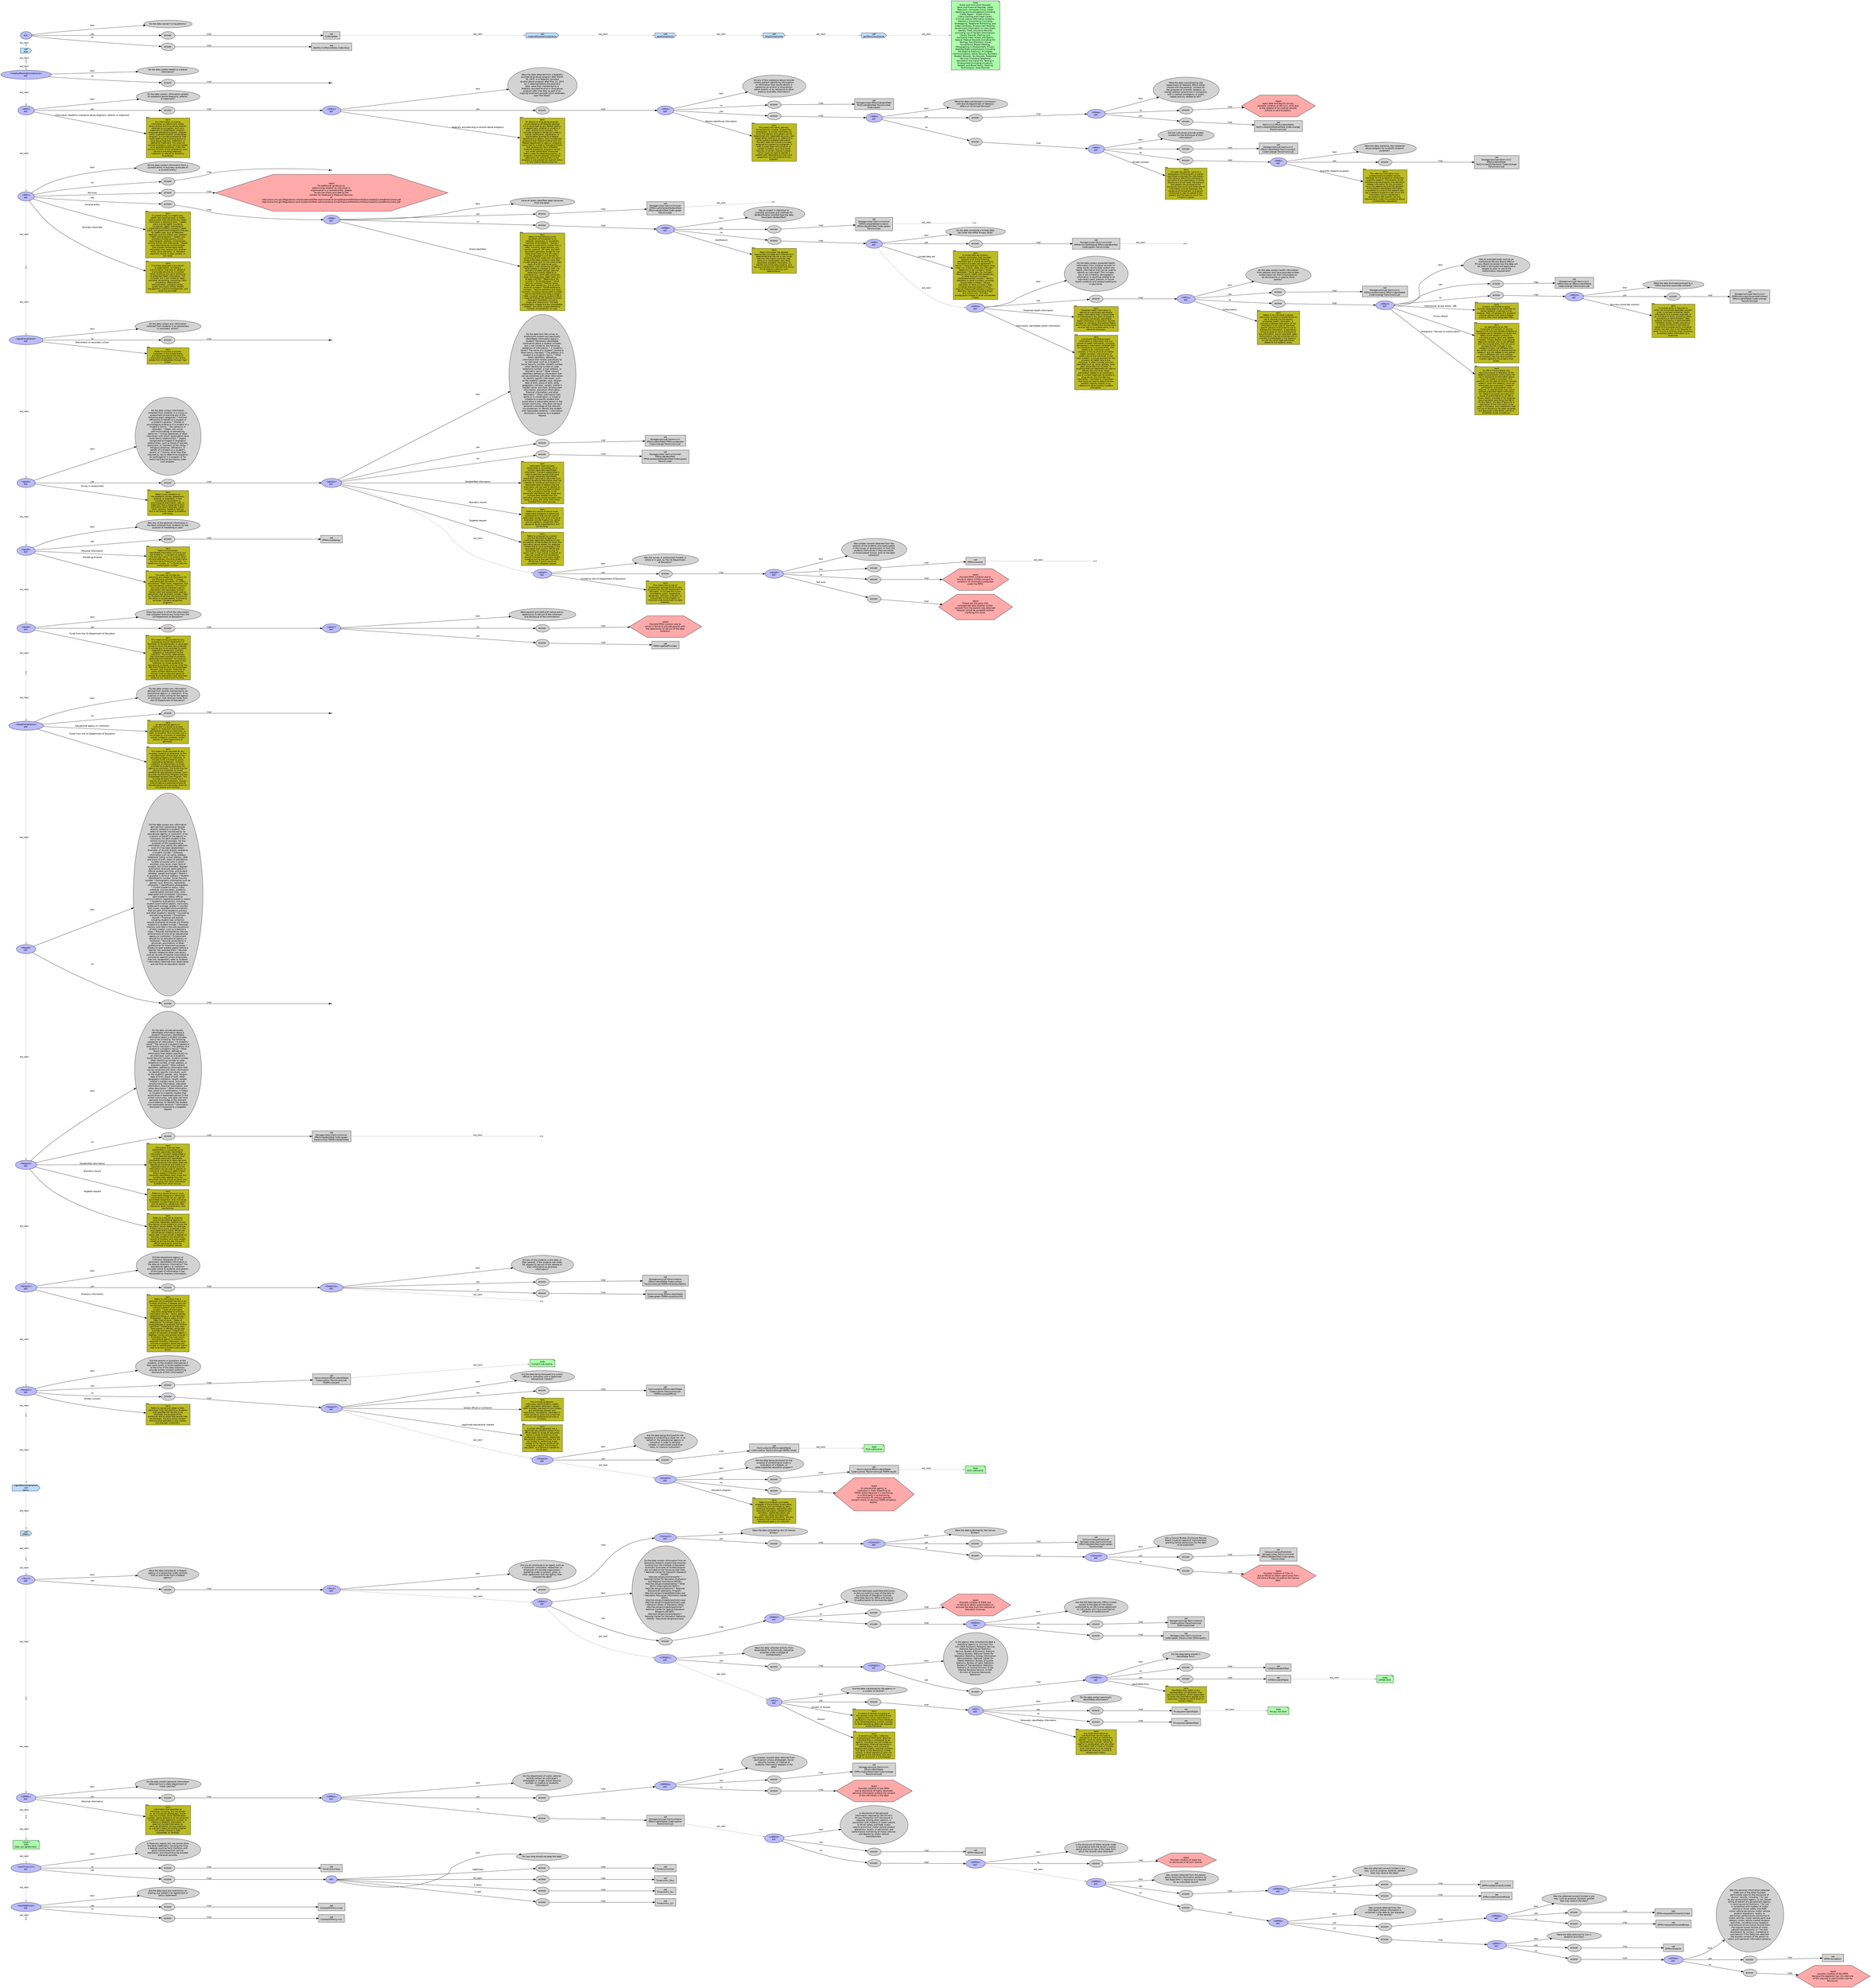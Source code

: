 digraph ParsedChart {
edge [fontname="Helvetica" fontsize="10"]
node [fillcolor="lightgray" style="filled" fontname="Helvetica" fontsize="10"]
rankdir=LR
_DLR_1[ fillcolor="#BBBBFF" label="ask " ]
_DLR_2[ label="Do the data concern living persons? " ]
_DLR_3[ label="answer " ]
_DLR_4[ shape="box" label="set\nCode=green " ]
_DLR_5[ fillcolor="#BBDDFF" shape="cds" label="call\nmedicalRecordsCompliance " ]
_DLR_6[ fillcolor="#BBDDFF" shape="cds" label="call\nppraCompliance " ]
_DLR_7[ fillcolor="#BBDDFF" shape="cds" label="call\nferpaCompliance " ]
_DLR_8[ fillcolor="#BBDDFF" shape="cds" label="call\ngovRecsCompliance " ]
_DLR_9[ fillcolor="#AAFFAA" shape="note" label="todo\nArrest and Conviction Records, \nBank and Financial Records, Cable \nTelevision, Computer Crime, Credit \nreporting and Investigations [including \n'Credit Repair', 'Credit Clinics', \nCheck-Cashing and Credit Cards], \nCriminal Justice Information Systems, \nElectronic Surveillance [including \nWiretapping, Telephone Monitoring, and \nVideo Cameras], Employment Records, \nGovernment Information on Individuals, \nIdentity Theft, Insurance Records \n[including use of Genetic Information], \nLibrary Records, Mailing Lists \n[including Video rentals and Spam], \nSpecial Medical Records [including HIV \nTesting], Non-Electronic Visual \nSurveillance. Breast-Feeding, \nPolygraphing in Employment, Privacy \nStatutes/State Constitutions [including \nthe Right to Publicity], Privileged \nCommunications, Social Security Numbers, \nStudent Records, Tax Records, Telephone \nServices [including Telephone \nSolicitation and Caller ID], Testing in \nEmployment [including Urinalysis, \nGenetic and Blood Tests], Tracking \nTechnologies, Voter Records " ]
_DLR_10[ label="answer " ]
_DLR_11[ shape="box" label="set\nIdentity=noPersonData Code=blue " ]
_DLR_12[ fillcolor="#BBDDFF" shape="cds" label="call\ndua " ]
_DLR_13[ shape="point" label="end " ]
medicalRecordsCompliance[ fillcolor="#BBBBFF" label=">medicalRecordsCompliance<\nask " ]
_DLR_14[ label="Do the data contain health or medical \ninformation? " ]
_DLR_15[ label="answer " ]
_DLR_16[ shape="point" label="end " ]
MR2[ fillcolor="#BBBBFF" label=">MR2<\nask " ]
_DLR_17[ label="Do the data contain information related \nto substance abuse diagnosis, referral, \nor treatment? " ]
_DLR_18[ label="answer " ]
MR2a[ fillcolor="#BBBBFF" label=">MR2a<\nask " ]
_DLR_19[ label="Were the data obtained from a federally \nassisted drug abuse program after March \n20, 1972, or a federally assisted \nalcohol abuse program after May 13, 1974 \n[or if obtained before the pertinent \ndate, were they maintained by a \nfederally assisted alcohol or drug abuse \nprogram after that date as part of an \nongoing treatment episode which extended \npast that date]? " ]
_DLR_20[ label="answer " ]
MR3[ fillcolor="#BBBBFF" label=">MR3<\nask " ]
_DLR_21[ label="Do any of the substance abuse records \ncontain patient identifying information, \nor information that would identify a \npatient as an alcohol or drug abuser \neither directly or by reference to other \npublicly available information? " ]
_DLR_22[ label="answer " ]
_DLR_23[ shape="box" label="set\nStorage=clear Effort=deidentified \nPart2=deidentified Transit=clear \nCode=green " ]
_DLR_24[ label="answer " ]
MR4[ fillcolor="#BBBBFF" label=">MR4<\nask " ]
_DLR_25[ label="Were the data maintained in connection \nwith the US Department of Veterans \nAffairs or US Armed Services? " ]
_DLR_26[ label="answer " ]
MR4a[ fillcolor="#BBBBFF" label=">MR4a<\nask " ]
_DLR_27[ label="Were the data maintained by the \nDepartment of Veterans Affairs either \nshared with the patients’ consent for \nthe purposes of scientific research, or \nshared without consent but in connection \nwith a medical emergency or public \nhealth activity related to HIV? " ]
_DLR_28[ label="answer " ]
_DLR_29[ fillcolor="#FFAAAA" shape="hexagon" label="reject\nreject data and flag for review; \npossible violation of 38 U.S.C. 4132 due \nto the release of VA medical records \nwithout a valid exception. " ]
_DLR_30[ label="answer " ]
_DLR_31[ shape="box" label="set\nHarm=civil Effort=identifiable \nPart2=veteransMedicalData Code=orange \nTransit=encrypt " ]
_DLR_32[ label="answer " ]
MR5[ fillcolor="#BBBBFF" label=">MR5<\nask " ]
_DLR_33[ label="Did the individuals provide written \nconsent for the disclosure of their \ninformation? " ]
_DLR_34[ label="answer " ]
_DLR_35[ shape="box" label="set\nStorage=encrypt Harm=civil \nEffort=identifiable Part2=consent \nCode=orange Transit=encrypt " ]
_DLR_36[ label="answer " ]
MR6[ fillcolor="#BBBBFF" label=">MR6<\nask " ]
_DLR_37[ label="Were the data shared by the substance \nabuse program for scientific research \npurposes? " ]
_DLR_38[ label="answer " ]
_DLR_39[ shape="box" label="set\nStorage=encrypt Harm=civil \nEffort=identifiable \nPart2=scientificResearch Code=orange \nTransit=encrypt " ]
_DLR_40[ fillcolor="#BBBB22" shape="tab" fontsize="9" label="term\nThis refers to information from \nsubstance abuse patient records \ndisclosed for the purpose of conducting \nscientific research. The director of the \nsubstance abuse program may decide to \nrelease information for this purpose if \nhe or she determines that the recipient \nof the patient identifiable information \nis qualified to conduct the research and \nhas a research protocol under which the \ninformation will be maintained in \naccordance with specific security \nrequirements under the substance abuse \nconfidentiality regulations " ]
_DLR_41[ fillcolor="#BBBB22" shape="tab" fontsize="9" label="term\nIncludes the specific name or a \ndesignation of the program or person \npermitted to disclose the information; \nthe name or title of the individual or \nthe name of the organization to which \ndisclosure is to be made; the name of \nthe patient; the purpose of the \ndisclosure; how much and what kind of \ninformation is to be disclosed; the \nsignature of the patient, or a person \nauthorized to sign on behalf of the \npatient; and the date on which the \nconsent is signed. " ]
_DLR_42[ fillcolor="#BBBB22" shape="tab" fontsize="9" label="term\nThis means the name, address, \nSocial Security number, fingerprints, \nphotograph, or similar information by \nwhich the identity of a patient can be \ndetermined with reasonable accuracy and \nspeed either directly or by reference to \nother publicly available information. \nThe term does not include a number \nassigned to a patient by a program, if \nthat number does not consist of, or \ncontain numbers, such as a Social \nSecurity, or driver’s license number, \nwhich could be used to identify a \npatient with reasonable accuracy and \nspeed from sources external to the \nprogram. " ]
_DLR_43[ fillcolor="#BBBB22" shape="tab" fontsize="9" label="term\nAn alcohol or drug abuse program \nis considered to be federally assisted \nif it is conducted by any federal agency \nor department, whether in whole or in \npart, directly or by contract. This \nincludes programs carried out under a \nlicense, certification, registration, or \nauthorization granted by a federal \ndepartment or agency. Also included are \nprograms that receive funding from any \nfederal department or agency, programs \nconducted by a state or local government \nthat receives any form of federal \nfinancial assistance, programs carried \nout under certification of provider \nstatus under the Medicare program, or \nprograms that are allowed income tax \ndeductions for contributions to the \nprogram or are granted tax exempt status \nby the Internal Revenue Service. " ]
_DLR_44[ fillcolor="#BBBB22" shape="tab" fontsize="9" label="term\nAny information, including \ninformation on referral and intake, \nabout alcohol and drug abuse patients \nobtained by a program, such as a \ntreatment or rehabilitation program, \nemployee assistance program, program \nwithin a general hospital, school-based \nprogram, or a private practitioner that \nholds itself out as providing alcohol or \ndrug abuse diagnosis, treatment, or \nreferral for treatment. This does not \ninclude emergency room services related \nto an apparent overdose, unless the \nprimary function of this emergency room \nservice is providing diagnosis, \ntreatment or referral for alcohol or \ndrug abuse. " ]
MR7[ fillcolor="#BBBBFF" label=">MR7<\nask " ]
_DLR_45[ label="Do the data contain information from a \ncovered entity or business associate of \na covered entity? " ]
_DLR_46[ label="answer " ]
_DLR_47[ shape="point" label="end " ]
_DLR_48[ label="answer " ]
_DLR_49[ fillcolor="#FFAAAA" shape="hexagon" label="reject\nFor additional guidance on \ndetermining whether an individual or \norganization is a covered entity, please \nreview the charts provided by the \nCenters for Medicare & Medicaid Services \nat \nhttp://www.cms.gov/Regulations-and-Guidance/HIPAA-Administrative-Simplification/HIPAAGenInfo/Downloads/CoveredEntitycharts.pdf\nhttp://www.cms.gov/Regulations-and-Guidance/HIPAA-Administrative-Simplification/HIPAAGenInfo/Downloads/CoveredEntitycharts.pdf " ]
_DLR_50[ label="answer " ]
MR8[ fillcolor="#BBBBFF" label=">MR8<\nask " ]
_DLR_51[ label="Have all direct identifiers been removed \nfrom the data? " ]
_DLR_52[ label="answer " ]
_DLR_53[ shape="box" label="set\nStorage=clear Harm=minimal \nHIPAA=safeHarborDeidentified \nEffort=deidentified Code=green \nTransit=clear " ]
_DLR_54[ shape="point" label="end " ]
_DLR_55[ label="answer " ]
MR8a[ fillcolor="#BBBBFF" label=">MR8a<\nask " ]
_DLR_56[ label="Has an expert in statistical or \nscientific principles and methods for \ndeidentification certified that the data \nhave been deidentified? " ]
_DLR_57[ label="answer " ]
_DLR_58[ shape="box" label="set\nStorage=clear Harm=minimal \nHIPAA=expertDetermination \nEffort=deidentified Code=green \nTransit=clear " ]
_DLR_59[ shape="point" label="end " ]
_DLR_60[ label="answer " ]
MR9[ fillcolor="#BBBBFF" label=">MR9<\nask " ]
_DLR_61[ label="Do the data constitute a limited data \nset under the HIPAA Privacy Rule? " ]
_DLR_62[ label="answer " ]
_DLR_63[ shape="box" label="set\nStorage=clear Harm=minimal \nHIPAA=limitedDataset Effort=deidentified \nCode=green Transit=clear " ]
_DLR_64[ shape="point" label="end " ]
_DLR_65[ fillcolor="#BBBB22" shape="tab" fontsize="9" label="term\nA limited data set contains \npatient information that has been \nstripped of all of the following \nidentifiers and is shared according to \nthe terms of a data use agreement. * \nNames * Postal address information other \nthan city or town, state, and ZIP code * \nTelephone or fax numbers * Email \naddresses * Social security numbers * \nMedical record, health plan beneficiary, \nor other account numbers * \nCertificate/license numbers * Vehicle \nidentifiers or serial numbers, including \nlicense plate numbers * Device \nidentifiers or serial numbers * Web \nuniversal resource locators [URLs] * \nInternet Protocol [IP] address numbers * \nBiometric identifiers including finger \nand voice prints * Full face \nphotographic images or other comparable \nimages " ]
MR10[ fillcolor="#BBBBFF" label=">MR10<\nask " ]
_DLR_66[ label="Do the data contain protected health \ninformation from medical records? In \nother words, do the data contain any \nhealth information that can be used to \nidentify an individual? This includes, \nbut is not limited to, demographic \ninformation or anything related to an \nindividual’s past, present, or future \nhealth condition and related treatments \nor payments. " ]
_DLR_67[ label="answer " ]
MR11[ fillcolor="#BBBBFF" label=">MR11<\nask " ]
_DLR_68[ label="Do the data contain health information \nfrom patients who have provided written \nauthorization for their information to \nbe disclosed to or used by third \nparties? " ]
_DLR_69[ label="answer " ]
_DLR_70[ shape="box" label="set\nStorage=encrypt Harm=civil \nHIPAA=authorization Effort=identifiable \nCode=orange Transit=encrypt " ]
_DLR_71[ label="answer " ]
MR12[ fillcolor="#BBBBFF" label=">MR12<\nask " ]
_DLR_72[ label="Has an oversight body such as an \nInstitutional Review Board [IRB] or \nPrivacy Board reviewed how the data will \nbe used or disclosed and approved a \nrequest to alter or waive the \nAuthorization requirement? " ]
_DLR_73[ label="answer " ]
_DLR_74[ shape="box" label="set\nStorage=encrypt Harm=civil \nHIPAA=waiver Effort=identifiable \nCode=orange Transit=encrypt " ]
_DLR_75[ label="answer " ]
MR13[ fillcolor="#BBBBFF" label=">MR13<\nask " ]
_DLR_76[ label="Were the data disclosed pursuant to a \nHIPAA business associate contract? " ]
_DLR_77[ label="answer " ]
_DLR_78[ shape="box" label="set\nStorage=encrypt Harm=civil \nHIPAA=businessAssociateContract \nEffort=identifiable Code=orange \nTransit=encrypt " ]
_DLR_79[ fillcolor="#BBBB22" shape="tab" fontsize="9" label="term\nA covered entity is required to \nenter into a business associate contract \nwhen it discloses protected health \ninformation to a business associate, or \nan individual or entity providing claims \nprocessing or administration, data \nanalysis, processing or administration, \nutilization review, quality assurance, \nor similar functions or activities on \nbehalf of the covered entity. A covered \nentity may also, but is not required to, \nenter in such a contract when disclosing \nprotected health information to a \nresearcher. " ]
_DLR_80[ fillcolor="#BBBB22" shape="tab" fontsize="9" label="term\nA board, committee or group \nformally designated by an institution to \nreview research involving human \nsubjects. Most universities and academic \nmedical centers that receive federal \nfunding often have designated IRBs. " ]
_DLR_81[ fillcolor="#BBBB22" shape="tab" fontsize="9" label="term\nAn alternative to an IRB, \ncomprised of members of varying \nbackgrounds and appropriate professional \ncompetencies as necessary to review the \neffect of the research protocol on \nindividual privacy rights and related \ninterests. Privacy Boards must have at \nleast one member who is not affiliated \nwith the covered entity that will use or \ndisclose the PHI involved in the \nresearch project, not affiliated with \nany entity conducting or sponsoring the \nresearch, and not related to any person \nwho is affiliated with such entities, \nand members may not have conflicts of \ninterest regarding the projects they \nreview. " ]
_DLR_82[ fillcolor="#BBBB22" shape="tab" fontsize="9" label="term\nAn IRB or Privacy Board may \napprove a waiver or alteration of the \nresearch participants’ authorization for \nuse or disclosure of information about \nthem for research purposes. This \nprovision can be used to conduct records \nresearch when the research could not \npracticably be conducted if research \nparticipants’ authorization were \nrequired. A covered entity may use or \ndisclose protected health information \nfor research purposes pursuant to a \nwaiver of authorization by an IRB or \nPrivacy Board, provided it has obtained \ndocumentation describing the IRB or \nPrivacy Board, the date of approval, a \ndescription of the information to be \nused or disclosed, and a statement that \nthe use or disclosure has been reviewed \nand approved under either normal or \nexpedited review procedures. " ]
_DLR_83[ fillcolor="#BBBB22" shape="tab" fontsize="9" label="term\nRefers to an individual’s signed \npermission to allow a covered entity to \nuse or disclose the individual's \nprotected health information. It \nincludes a detailed description of the \ninformation to be used or disclosed, \nspecific persons authorized to use or \ndisclose the information, a description \nof the purpose of use or disclosure of \nthe information, and an expiration date. \nAuthorization may be combined with a \nconsent to participate in the research, \nor with any other legal permission \nrelated to the research study. " ]
_DLR_84[ fillcolor="#BBBB22" shape="tab" fontsize="9" label="term\nProtected health information is \ndefined as individually identifiable \nhealth information that is transmitted \nor maintained in any form of media. It \nexcludes individually identifiable \nhealth information in education records \ncovered by the Family Educational Rights \nand Privacy Act [FERPA] and employment \nrecords held by a covered entity in its \nrole as an employer. " ]
_DLR_85[ fillcolor="#BBBB22" shape="tab" fontsize="9" label="term\nIndividually identifiable health \ninformation is information that is a \nsubset of health information, including \ndemographic information collected from \nan individual by a covered entity, that \nrelates to an individual’s past, \npresent, or future physical or mental \nhealth condition, the provision of \nhealth care to the individual, or the \npast, present, or future payment for the \nprovision of health care to the \nindividual. It often includes common \nidentifiers such as name, address, birth \ndate, Social Security number, or \nanything that can reasonably be used to \nidentify the individual. When \ninformation relates to an individual’s \npast or current treatment for alcohol or \ndrug abuse, this includes any \ninformation – recorded or unrecorded – \nthat could be used to determine the \npatient’s identity directly or by \nreference to other publicly available \ninformation. " ]
_DLR_86[ fillcolor="#BBBB22" shape="tab" fontsize="9" label="term\nMeans the expert has applied \nappropriate principles and methods and \ndetermined that the risk is very small \nthat the information could be used, \nalone or in combination with other \nreasonably available information, to \nidentify one of the data subjects, and \nhas documented the methods and results \nof the analysis justifying such \ndetermination. " ]
_DLR_87[ fillcolor="#BBBB22" shape="tab" fontsize="9" label="term\nRefers to the following list of \nidentifiers of the patient or of \nrelatives, employers, or household \nmembers of the patient: * Names * \nGeographic subdivisions smaller than a \nstate, including street address, city, \ncounty, precinct, ZIP code, and their \nequivalent geocodes, except for the \ninitial three digits of the ZIP code if, \n[1] the geographic unit formed by \ncombining all ZIP codes with the same \nthree initial digits contains more than \n20,000 people; and [2] the initial three \ndigits of a ZIP code for all such \ngeographic units containing 20,000 or \nfewer people is changed to 000 * All \nelements of dates [except year] for \ndates that directly relate to an \nindividual [e.g., birth date, admission \ndate, discharge date, death date, and \nall ages over 89] * Telephone or fax \nnumbers * Email addresses * Social \nsecurity numbers * Medical record, \nhealth plan beneficiary, and all other \naccount numbers * Certificate/license \nnumbers * Vehicle identifiers and serial \nnumbers, including license plate numbers \n* Device identifiers and serial numbers \n* Web universal resource locators [URLs] \n* Internet Protocol [IP] address numbers \n* Biometric identifiers, including \nfinger and voice prints * Full face \nphotographic images and any comparable \nimages * Any other unique identifying \nnumber, characteristic, or code " ]
_DLR_88[ fillcolor="#BBBB22" shape="tab" fontsize="9" label="term\nA covered entity is a health plan, \nhealth care clearinghouse, or health \ncare provider that transmits any health \ninformation in electronic form. * Health \nplans include health insurance \ncompanies, health maintenance \norganizations [HMOs], company health \nplans, and government programs that pay \nfor health care, such as Medicare, \nMedicaid, and the military and veterans \nhealth care programs. * Health care \nproviders include doctors, clinics, \npsychologists, dentists, chiropractors, \nnursing homes, and pharmacies. * Health \ncare clearinghouses include entities \nthat process nonstandard health \ninformation they receive from another \nentity into a standard, i.e. standard \nelectronic format or data content, or \nvice versa. " ]
_DLR_89[ fillcolor="#BBBB22" shape="tab" fontsize="9" label="term\nA business associate is any person \nor organization, including a \nsubcontractor, that acts on behalf of, \nor provides services to, a covered \nentity involving the use or disclosure \nof protected health information. This \nincludes, but is not limited to, legal, \nactuarial, accounting, consulting, claim \nprocessing, data analysis, \nadministration, utilization review, \nquality assurance, billing, benefit \nmanagement, practice management, and \nre-pricing activities. " ]
_DLR_90[ shape="point" label="end " ]
ppraCompliance[ fillcolor="#BBBBFF" label=">ppraCompliance<\nask " ]
_DLR_91[ label="Do the data contain any information \ncollected from students in an elementary \nor secondary school? " ]
_DLR_92[ label="answer " ]
_DLR_93[ shape="point" label="end " ]
_DLR_94[ fillcolor="#BBBB22" shape="tab" fontsize="9" label="term\nRefers to a public or private \ninstitution in the United States \nproviding educational services or \ninstruction to students in any of the \ngrades from kindergarten through high \nschool. " ]
ppra2[ fillcolor="#BBBBFF" label=">ppra2<\nask " ]
_DLR_95[ label="Do the data contain information \ncollected from students in a survey or \nassessment concerning any of the \nfollowing eight categories? * Political \naffiliations or beliefs of a student or \na student’s parents; * Mental or \npsychological problems of a student or a \nstudent’s family; * Sex behavior or \nattitudes; * Illegal, anti-social, \nself-incriminating, or demeaning \nbehavior; * Critical appraisals of other \nindividuals with whom respondents have \nclose family relationships; * Legally \nrecognized privileged or analogous \nrelationships, such as those of lawyers, \nphysicians, or members of the clergy; * \nReligious practices, affiliations, or \nbeliefs of a student or a student’s \nparent; or * Income, other than that \nrequired by law to determine eligibility \nfor participation in a program or for \nreceiving financial assistance under \nsuch program. " ]
_DLR_96[ label="answer " ]
ppra2a[ fillcolor="#BBBBFF" label=">ppra2a<\nask " ]
_DLR_97[ label="Do the data from the survey or \nassessment contain any personally \nidentifiable information about a \nstudent? Personally identifiable \ninformation about a student includes, \nbut is not limited to, the following \ncategories of information: * A student’s \nname * The name of a student’s parent or \nother family members * The address of a \nstudent or a student’s family * Other \ndirect identifiers, defined as \ninformation that relates specifically to \nan individual, such as a student’s \nSocial Security number, student number, \nother identifying number or code, \ntelephone number, e-mail address, or \nbiometric record * Other indirect \nidentifiers defined as information that \ncan be combined with other information \nto identify specific individuals, such \nas the student’s gender, race, religion, \ndate of birth, place of birth, other \ngeographic indicator, weight, mother’s \nmaiden name, activities, employment \ninformation, education information, \nfinancial information, and other \ndescriptors * Other information that, \nalone or in combination, is linked or \nlinkable to a specific student that \nwould allow a reasonable person in the \nschool community, who does not have \npersonal knowledge of the relevant \ncircumstances, to identify the student \nwith reasonable certainty * Information \ndisclosed in response to a targeted \nrequest " ]
_DLR_98[ label="answer " ]
_DLR_99[ shape="box" label="set\nStorage=encrypt Harm=civil \nEffort=identifiable PPRA=protected \nCode=orange Transit=encrypt " ]
_DLR_100[ label="answer " ]
_DLR_101[ shape="box" label="set\nStorage=clear Harm=minimal \nEffort=deidentified \nPPRA=protectedDeidentified Code=green \nTransit=clear " ]
_DLR_102[ fillcolor="#BBBB22" shape="tab" fontsize="9" label="term\nInformation that has been \ndeidentified is considered not to \ncontain personally identifiable \ninformation. The term deidentified is \nused to describe records that have \nenough personally identifiable \ninformation removed or obscured such \nthat the remaining information does not \nidentify an individual and there is no \nreasonable basis to believe that the \ninformation can be used to identify an \nindividual. In making a determination \nthat a student’s identity is not \npersonally identifiable, both single and \nmultiple data releases from the \neducation records should be taken into \naccount along with other information \navailable from other sources. " ]
_DLR_103[ fillcolor="#BBBB22" shape="tab" fontsize="9" label="term\nRefers to a record of one or more \nmeasurable biological or behavioral \ncharacteristics that can be used for \nautomated recognition of an individual. \nExamples include fingerprints; retina \nand iris patterns; voiceprints; DNA \nsequence; facial characteristics; and \nhandwriting. " ]
_DLR_104[ fillcolor="#BBBB22" shape="tab" fontsize="9" label="term\nRefers to a request by a person \nwho the educational agency or \ninstitution reasonably believes knows \nthe identity of the student to whom the \neducation record relates. For example, \nif there was a rumor published in the \nlocal paper that a public official was \ndisciplined for cheating during his \nsenior year in high school, a request to \nthe high school for the disciplinary \nrecords of students who were caught \ncheating during the year the public \nofficial was a senior would be \nconsidered a targeted request. " ]
ppra3[ fillcolor="#BBBBFF" label=">ppra3<\nask " ]
_DLR_105[ label="Was the survey or assessment funded, in \nwhole or in part, by the US Department \nof Education? " ]
_DLR_106[ label="answer " ]
ppra4[ fillcolor="#BBBBFF" label=">ppra4<\nask " ]
_DLR_107[ label="Was written consent obtained from the \nparents of the students who participated \nin the survey or assessment, or from the \nstudents themselves if they are adults \nor emancipated minors, prior to the data \ncollection? " ]
_DLR_108[ label="answer " ]
_DLR_109[ shape="box" label="set\nPPRA=consent " ]
_DLR_110[ shape="point" label="end " ]
_DLR_111[ label="answer " ]
_DLR_112[ fillcolor="#FFAAAA" shape="hexagon" label="reject\nPossible PPRA violation due to \nfailure to obtain written consent for \ncollection of information protected \nunder the PPRA " ]
_DLR_113[ label="answer " ]
_DLR_114[ fillcolor="#FFAAAA" shape="hexagon" label="reject\nPlease ask the party that \ncollected the data whether written \nconsent from the parents was obtained. \nDataset cannot be accepted without \nclarifying this issue. " ]
_DLR_115[ fillcolor="#BBBB22" shape="tab" fontsize="9" label="term\nThis means the survey or \nassessment received funds for any \npurpose from the US Department of \nEducation. It includes any funds \nprovided by grant, cooperative \nagreement, contract, subgrant, or \nsubcontract to the program or \ninstitution that conducted the data \ncollection. " ]
_DLR_116[ fillcolor="#BBBB22" shape="tab" fontsize="9" label="term\nRefers to any academic or \nnon-academic survey, assessment, \nanalysis, or evaluation. It also \nincludes any psychiatric or \npsychological examination, test, or \ntreatment that is designed to elicit \ninformation about attitudes, habits, \ntraits, opinions, beliefs or feelings \nand is not directly related to academic \ninstruction. " ]
ppra5[ fillcolor="#BBBBFF" label=">ppra5<\nask " ]
_DLR_117[ label="Was any of the personal information in \nthe data collected from students for the \npurpose of marketing or sale? " ]
_DLR_118[ label="answer " ]
_DLR_119[ shape="box" label="set\nPPRA=marketing " ]
_DLR_120[ fillcolor="#BBBB22" shape="tab" fontsize="9" label="term\nRefers to individually \nidentifiable information including, but \nnot limited to: * a student or parent’s \nfirst and last name, * a home or other \nphysical address, including street name \nand the name of the city or town, * a \ntelephone number, or * a Social Security \nidentification number. " ]
_DLR_121[ fillcolor="#BBBB22" shape="tab" fontsize="9" label="term\nThis does not include the \ngathering and release of information for \nthe following activities: * College, \npost-secondary education, or military \nrecruitment * Book clubs, magazines, and \nlow-cost literacy products * Curriculum \nand instructional materials used by \nelementary and secondary schools * \nCertain tests and assessments used by \nelementary and secondary schools * Sale \nby students of services and products for \neducation or school-related, fundraising \nactivities * Student recognition \nprograms " ]
ppra6[ fillcolor="#BBBBFF" label=">ppra6<\nask " ]
_DLR_122[ label="Does the school in which the information \nwas collected receive any funds from the \nUS Department of Education? " ]
_DLR_123[ label="answer " ]
ppra7[ fillcolor="#BBBBFF" label=">ppra7<\nask " ]
_DLR_124[ label="Were parents provided with notice and an \nopportunity to opt out of the collection \nand disclosure of the information? " ]
_DLR_125[ label="answer " ]
_DLR_126[ fillcolor="#FFAAAA" shape="hexagon" label="reject\nPossible PPRA violation due to \nschool’s failure to provide parents with \nthe opportunity to opt out of the data \ncollection " ]
_DLR_127[ label="answer " ]
_DLR_128[ shape="box" label="set\nPPRA=optOutProvided " ]
_DLR_129[ fillcolor="#BBBB22" shape="tab" fontsize="9" label="term\nThis means funds provided for any \npurpose by the US Department of \nEducation to the elementary or secondary \nschool in which the data were collected. \nIt includes any funds provided by grant, \ncooperative agreement, contract, \nsubgrant, or subcontract to the \ninstitution. The funds, alternatively, \nmay have been provided to students \nattending the institution. For instance, \nthe funds may have been paid to the \ninstitution by those students for \neducational purposes, such as under the \nPell Grant Program and the Guaranteed \nStudent Loan Program. Note that all \npublic schools receive such funds, \nthough most private and parochial \nschools at the elementary and secondary \nlevels do not receive such funding. " ]
_DLR_130[ shape="point" label="end " ]
ferpaCompliance[ fillcolor="#BBBBFF" label=">ferpaCompliance<\nask " ]
_DLR_131[ label="Do the data contain any information \nderived from records maintained by an \neducational agency or institution, or by \na person or entity acting for the agency \nor institution, that receives funds from \nthe US Department of Education? " ]
_DLR_132[ label="answer " ]
_DLR_133[ shape="point" label="end " ]
_DLR_134[ fillcolor="#BBBB22" shape="tab" fontsize="9" label="term\nAn educational agency or \ninstitution is a public or private \nagency or institution that provides \neducational services or instruction, or \nboth, to students. This includes, but is \nnot limited to, a primary or secondary \nschool, college or university, school \ndistrict, or state department of \neducation. " ]
_DLR_135[ fillcolor="#BBBB22" shape="tab" fontsize="9" label="term\nThis means funds provided for any \npurpose, research or otherwise, by the \nUS Department of Education to the \neducational agency or institution. It \nincludes funds provided by grant, \ncooperative agreement, contract, \nsubgrant, or subcontract; or funds \nprovided to students attending the \nagency or institution. The funds may be \npaid to the institution by those \nstudents for educational purposes, such \nas under the Pell Grant Program and the \nGuaranteed Student Loan Program. This \nincludes all public schools and a \nmajority of private institutions, though \nmost private and parochial schools at \nthe elementary and secondary levels do \nnot receive such funding. " ]
ferpa9[ fillcolor="#BBBBFF" label=">ferpa9<\nask " ]
_DLR_136[ label="Do the data contain any information \nderived from institutional records \ndirectly related to a student? This \nrefers to records maintained by an \neducational agency or institution, or by \na person on behalf of the agency or \ninstitution, for each student in the \nnormal course of business. For the \npurposes of this questionnaire, \ninformation may satisfy this definition \neven if it has been deidentified. \nExamples of records directly related to \na student include: * Directory \ninformation such as name, address, \ntelephone listing, e-mail address, date \nand place of birth, dates of attendance, \nnumber of course units in which \nenrolled, class level, major field of \nstudent, last school attended, degrees \nand honors received, participation in \nofficial student activities, and student \nathletes’ weight and height * Parent’s \nor guardian’s name or address * Student \nidentification number, Social Security \nnumber * Demographic information such as \ngender, race, ethnicity, nationality, \ncitizenship * Identification photographs \n* Current academic status, class \nschedule, courses taken, academic \nspecialization and activities, units \nattempted and completed, instructors, \npast academic status, official \ncommunications regarding academic status \n* Academic evaluations, including \nstudent examination papers, transcripts, \ngrade point average, grades in courses, \ntest scores, recorded communications \nthat are part of the academic process, \nand other academic records * Counseling \nand advising records * Disciplinary \nrecords * Financial aid records, \nincluding student loan collection \nrecords Examples of records not directly \nrelated to a student include: * Personal \nmemory aids held in the sole possession \nof their creator, such as a teacher’s \nnotes * Records maintained by the law \nenforcement division of an educational \nagency or institution * Employment \nrecords for an educational agency or \ninstitution * Records produced by a \nphysician, psychiatrist, or other \nprofessional for treatment purposes * \nGrades on peer-graded papers before a \nteacher has recorded them * Records \ndirectly related to other individuals, \nsuch as records of teacher misconduct or \ncomplaints against school employees, \nthat only tangentially refer to students \n* Information obtained from observation \nand not from an education record " ]
_DLR_137[ label="answer " ]
_DLR_138[ shape="point" label="end " ]
ferpa10[ fillcolor="#BBBBFF" label=">ferpa10<\nask " ]
_DLR_139[ label="Do the data include personally \nidentifiable information about a \nstudent? Personally identifiable \ninformation about a student includes, \nbut is not limited to, the following \ncategories of information: * A student’s \nname * The name of a student’s parent or \nother family members * The address of a \nstudent or a student’s family * Other \ndirect identifiers, defined as \ninformation that relates specifically to \nan individual, such as a student’s \nSocial Security number, student number, \nother identifying number or code, \ntelephone number, e-mail address, or \nbiometric record * Other indirect \nidentifiers, defined as information that \ncan be combined with other information \nto identify specific individuals, such \nas the student’s gender, race, religion, \ndate of birth, place of birth, other \ngeographic indicators, height, weight, \nmother’s maiden name, activities, \nemployment information, education \ninformation, financial information, and \nother descriptors * Other information \nthat, alone or in combination, is linked \nor linkable to a specific student that \nwould allow a reasonable person in the \nschool community, who does not have \npersonal knowledge of the relevant \ncircumstances, to identify the student \nwith reasonable certainty * Information \ndisclosed in response to a targeted \nrequest " ]
_DLR_140[ label="answer " ]
_DLR_141[ shape="box" label="set\nStorage=clear Harm=minimal \nEffort=deidentified Code=green \nTransit=clear FERPA=deidentified " ]
_DLR_142[ shape="point" label="end " ]
_DLR_143[ fillcolor="#BBBB22" shape="tab" fontsize="9" label="term\nInformation that has been \ndeidentified is considered not to \ncontain personally identifiable \ninformation. The term deidentified is \nused to describe records that have \nenough personally identifiable \ninformation removed or obscured such \nthat the remaining information does not \nidentify an individual and there is no \nreasonable basis to believe that the \ninformation can be used to identify an \nindividual. In making a determination \nthat a student’s identity is not \npersonally identifiable, both single and \nmultiple data releases from the \neducation records should be taken into \naccount along with other information \navailable from other sources. " ]
_DLR_144[ fillcolor="#BBBB22" shape="tab" fontsize="9" label="term\nRefers to a record of one or more \nmeasurable biological or behavioral \ncharacteristics that can be used for \nautomated recognition of an individual. \nExamples include fingerprints; retina \nand iris patterns; voiceprints; DNA \nsequence; facial characteristics; and \nhandwriting. " ]
_DLR_145[ fillcolor="#BBBB22" shape="tab" fontsize="9" label="term\nRefers to a request by a person \nwho the educational agency or \ninstitution reasonably believes knows \nthe identity of the student to whom the \neducation record relates. For example, \nif there was a rumor published in the \nlocal paper that a public official was \ndisciplined for cheating during his \nsenior year in high school, a request to \nthe high school for the disciplinary \nrecords of students who were caught \ncheating during the year the public \nofficial was a senior would be \nconsidered a targeted request. " ]
ferpa11[ fillcolor="#BBBBFF" label=">ferpa11<\nask " ]
_DLR_146[ label="Did the educational agency or \ninstitution designate all of the \npersonally identifiable information in \nthe data as directory information? The \neducational agency or institution \nprovides notice to students and parents \nof the types of information it has \ndesignated as directory information. " ]
_DLR_147[ label="answer " ]
ferpa11a[ fillcolor="#BBBBFF" label=">ferpa11a<\nask " ]
_DLR_148[ label="Did any of the students in the data, or \ntheir parents, if the students are under \n18, request to opt out of the release of \ntheir information as directory \ninformation? " ]
_DLR_149[ label="answer " ]
_DLR_150[ shape="box" label="set\nStorage=encrypt Harm=shame \nEffort=identifiable Code=yellow \nTransit=encrypt FERPA=directoryOptOut " ]
_DLR_151[ label="answer " ]
_DLR_152[ shape="box" label="set\nHarm=minimal Effort=identifiable \nCode=green FERPA=directoryInfo " ]
_DLR_153[ shape="point" label="end " ]
_DLR_154[ fillcolor="#BBBB22" shape="tab" fontsize="9" label="term\nRefers to information that is \ngenerally not considered harmful or an \ninvasion of privacy if released and can \nbe disclosed to outside organizations \nwithout a parent's prior written \nconsent. * Types of information \nfrequently designated as directory \ninformation include: * Name, address, \ntelephone listing, or e-mail address * \nPhotograph * Date or place of birth * \nMajor field of study * Dates of \nattendance * Enrollment status, e.g., \nundergraduate or graduate, full-time or \npart-time * Grade level or class year * \nParticipation in officially recognized \nactivities and sports * Height and \nweight of members of athletic teams * \nDegrees, honors, and awards received * \nPublication titles * The most recent \neducational agency or institution \nattended Directory information never \nincludes a student’s Social Security \nnumber or identification number that is \nused to access a student’s education \nrecord. " ]
ferpa12[ fillcolor="#BBBBFF" label=">ferpa12<\nask " ]
_DLR_155[ label="Did the parents or guardians of the \nstudents, or the students themselves if \nthey were adults or emancipated minors \nat the time of the data collection, \nprovide written consent authorizing \ndisclosure of their information? " ]
_DLR_156[ label="answer " ]
_DLR_157[ shape="box" label="set\nHarm=shame Effort=identifiable \nCode=yellow Transit=encrypt \nFERPA=consent " ]
_DLR_158[ fillcolor="#AAFFAA" shape="note" label="todo\nConsent sub-routine " ]
_DLR_159[ label="answer " ]
ferpa13[ fillcolor="#BBBBFF" label=">ferpa13<\nask " ]
_DLR_160[ label="Are the data being disclosed to a school \nofficial or contractor with a legitimate \neducational interest? " ]
_DLR_161[ label="answer " ]
_DLR_162[ shape="box" label="set\nHarm=shame Effort=identifiable \nCode=yellow Transit=encrypt \nFERPA=schoolOfficial " ]
_DLR_163[ fillcolor="#BBBB22" shape="tab" fontsize="9" label="term\nThis includes professors; \ninstructors; administrators; health \nstaff; counselors; attorneys; clerical \nstaff; trustees; members of committees \nand disciplinary boards; and \ncontractors, consultants, volunteers or \nother parties to whom the school has \noutsourced institutional services or \nfunctions. " ]
_DLR_164[ fillcolor="#BBBB22" shape="tab" fontsize="9" label="term\nA school official generally has a \nlegitimate educational interest if the \nofficial needs to review an education \nrecord in order to fulfill his or her \nprofessional responsibility. Legitimate \neducational interests include, but are \nnot limited to, performing a task \nrelated to the regular duties of the \nemployee or agent, the student’s \neducation, or a service or benefit for \nthe student. " ]
ferpa14[ fillcolor="#BBBBFF" label=">ferpa14<\nask " ]
_DLR_165[ label="Are the data being disclosed for the \npurpose of conducting a study for, or on \nbehalf of, the educational agency or \ninstitution in order to develop, \nvalidate, or administer predictive \ntests, or improve instruction? " ]
_DLR_166[ label="answer " ]
_DLR_167[ shape="box" label="set\nHarm=shame Effort=identifiable \nCode=yellow Transit=encrypt FERPA=study " ]
_DLR_168[ fillcolor="#AAFFAA" shape="note" label="todo\nDUA subroutine " ]
ferpa15[ fillcolor="#BBBBFF" label=">ferpa15<\nask " ]
_DLR_169[ label="Are the data being disclosed for the \npurpose of conducting an audit or \nevaluation of a federal- or \nstate-supported education program? " ]
_DLR_170[ label="answer " ]
_DLR_171[ shape="box" label="set\nHarm=shame Effort=identifiable \nCode=yellow Transit=encrypt FERPA=audit " ]
_DLR_172[ fillcolor="#AAFFAA" shape="note" label="todo\nDUA subroutine " ]
_DLR_173[ label="answer " ]
_DLR_174[ fillcolor="#FFAAAA" shape="hexagon" label="reject\nAn educational agency or \ninstitution is likely breaching its \nFERPA duties because it is disclosing, \nor a third party is re-disclosing, \nnon-directory PII without parental \nconsent where no obvious FERPA exception \napplies. " ]
_DLR_175[ fillcolor="#BBBB22" shape="tab" fontsize="9" label="term\nRefers to a program principally \nengaged in the provision of education, \nincluding, but not limited to, early \nchildhood education, elementary and \nsecondary education, postsecondary \neducation, special education, job \ntraining, career and technical \neducation, and adult education, and any \nprogram that is administered by an \neducational agency or institution. " ]
_DLR_176[ fillcolor="#BBBB22" shape="tab" fontsize="9" label="term\nRefers to signed and dated written \npermission from the parents or students \nthat specifies the records to be \ndisclosed, the purpose of the \ndisclosure, and to whom the records may \nbe disclosed. The form of the consent \nand the other elements it may contain \nvary between institutions. " ]
_DLR_177[ shape="point" label="end " ]
govRecsCompliance[ fillcolor="#BBDDFF" shape="cds" label=">govRecsCompliance<\ncall\nGov1 " ]
_DLR_178[ fillcolor="#BBDDFF" shape="cds" label="call\nDPPA1 " ]
_DLR_179[ shape="point" label="end " ]
Gov1[ fillcolor="#BBBBFF" label=">Gov1<\nask " ]
_DLR_180[ label="Were the data collected by a federal \nagency or a researcher under contract \nwith or with funds from a federal \nagency? " ]
_DLR_181[ label="answer " ]
Gov2[ fillcolor="#BBBBFF" label=">Gov2<\nask " ]
_DLR_182[ label="Are you an employee or an agent, such as \na contractor, consultant, researcher, or \nemployee of a private organization, \noperating under a contract, grant, or \nother agreement with the agency that \ncollected the data? " ]
_DLR_183[ label="answer " ]
Census1[ fillcolor="#BBBBFF" label=">Census1<\nask " ]
_DLR_184[ label="Were the data collected by the US Census \nBureau? " ]
_DLR_185[ label="answer " ]
Census2[ fillcolor="#BBBBFF" label=">Census2<\nask " ]
_DLR_186[ label="Were the data published by the Census \nBureau? " ]
_DLR_187[ label="answer " ]
_DLR_188[ shape="box" label="set\nCensus=CensusPublished \nStorage=clear Harm=minimal \nEffort=deidentified Code=green \nTransit=clear " ]
_DLR_189[ label="answer " ]
Census3[ fillcolor="#BBBBFF" label=">Census3<\nask " ]
_DLR_190[ label="Has a Census Bureau Disclosure Review \nBoard issued an approval memorandum \ngranting formal permission for the data \nto be published? " ]
_DLR_191[ label="answer " ]
_DLR_192[ shape="box" label="set\nCensus=CensusPublished \nStorage=clear Harm=minimal \nEffort=deidentified Code=green \nTransit=clear " ]
_DLR_193[ label="answer " ]
_DLR_194[ fillcolor="#FFAAAA" shape="hexagon" label="reject\nPossible violation of Title 13 \ndue to failure to obtain permission from \nthe Census Bureau to publish the Census \ndata. " ]
ESRA1[ fillcolor="#BBBBFF" label=">ESRA1<\nask " ]
_DLR_195[ label="Do the data contain information from an \neducation research project that receives \nfunding from the Institute of Education \nSciences? Examples of funded projects \nare included on the following web sites: \n* National Center for Education Research \n[NCER] - \nhttp://ies.ed.gov/ncer/projects/ * \nNational Center for Education Evaluation \nand Regional Assistance [NCEE] - \nhttp://ies.ed.gov/ncee/projects/ * What \nWorks Clearinghouse [WWC] - \nhttp://ies.ed.gov/ncee/wwc/ * Regional \nEducational Laboratory Program - \nhttp://ies.ed.gov/ncee/edlabs/index.asp \n* Education Resources Information Center \n[ERIC] - \nhttp://ies.ed.gov/ncee/projects/eric.asp\nhttp://ies.ed.gov/ncee/projects/eric.asp \n* National Library of Education [NLE] - \nhttp://ies.ed.gov/ncee/projects/nle/ * \nNational Center for Special Education \nResearch [NCSER] - \nhttp://ies.ed.gov/ncser/projects/ * \nNational Center for Education Statistics \n[NCES] - http://nces.ed.gov/surveys/ " ]
_DLR_196[ label="answer " ]
ESRA2[ fillcolor="#BBBBFF" label=">ESRA2<\nask " ]
_DLR_197[ label="Have the data been published previously, \nor did you submit a copy of the data to \nthe Institute of Education Sciences \n[IES] Data Security Office and receive \nits authorization to disclose the data? " ]
_DLR_198[ label="answer " ]
_DLR_199[ fillcolor="#FFAAAA" shape="hexagon" label="reject\nPossible violation of ESRA due \nto failure to obtain authorization to \ndisclose the data from the Institute of \nEducation Sciences " ]
_DLR_200[ label="answer " ]
ESRA3[ fillcolor="#BBBBFF" label=">ESRA3<\nask " ]
_DLR_201[ label="Has the IES Data Security Office limited \naccess to the data to individuals \nauthorized by an IES license agreement \nor individuals who have executed an \naffidavit of nondisclosure? " ]
_DLR_202[ label="answer " ]
_DLR_203[ shape="box" label="set\nStorage=encrypt Harm=shame \nCode=yellow Transit=encrypt \nESRA=restricted " ]
_DLR_204[ label="answer " ]
_DLR_205[ shape="box" label="set\nStorage=clear Harm=minimal \nCode=green Transit=clear ESRA=public " ]
CIPSEA1[ fillcolor="#BBBBFF" label=">CIPSEA1<\nask " ]
_DLR_206[ label="Were the data collected directly from \nrespondents for exclusively statistical \npurposes under a pledge of \nconfidentiality? " ]
_DLR_207[ label="answer " ]
CIPSEA2[ fillcolor="#BBBBFF" label=">CIPSEA2<\nask " ]
_DLR_208[ label="Is the agency that collected the data a \nstatistical agency or unit from this \nlist: USDA Economic Research Service, \nNational Agricultural Statistics \nService, Bureau of Economic Analysis, \nCensus Bureau, National Center for \nEducation Statistics, Energy Information \nAdministration, National Center for \nHealth Statistics, Bureau of Justice \nStatistics, Bureau of Labor Statistics, \nBureau of Transportation Statistics, \nStatistics of Income Division of the \nInternal Revenue Service, or NSF \nDivision of Science Resources \nStatistics? " ]
_DLR_209[ label="answer " ]
CIPSEA3[ fillcolor="#BBBBFF" label=">CIPSEA3<\nask " ]
_DLR_210[ label="Are the data being shared in \nidentifiable form? " ]
_DLR_211[ label="answer " ]
_DLR_212[ shape="box" label="set\nCIPSEA=deidentified " ]
_DLR_213[ label="answer " ]
_DLR_214[ shape="box" label="set\nCIPSEA=identifiable " ]
_DLR_215[ fillcolor="#AAFFAA" shape="note" label="todo\nCIPSEA DUA " ]
_DLR_216[ fillcolor="#BBBB22" shape="tab" fontsize="9" label="term\nIdentifiable form refers to any \nrepresentation of information that \npermits the identity of the respondent \nto whom the information applies to be \nreasonably inferred by either direct or \nindirect means. " ]
PA1[ fillcolor="#BBBBFF" label=">PA1<\nask " ]
_DLR_217[ label="Are the data maintained by the agency in \na system of records? " ]
_DLR_218[ label="answer " ]
PA2[ fillcolor="#BBBBFF" label=">PA2<\nask " ]
_DLR_219[ label="Do the data contain personally \nidentifiable information? " ]
_DLR_220[ label="answer " ]
_DLR_221[ shape="box" label="set\nPrivacyAct=identifiable " ]
_DLR_222[ fillcolor="#AAFFAA" shape="note" label="todo\nPrivacy Act DUA " ]
_DLR_223[ label="answer " ]
_DLR_224[ shape="box" label="set\nPrivacyAct=deidentified " ]
_DLR_225[ fillcolor="#BBBB22" shape="tab" fontsize="9" label="term\nAny information about an \nindividual that can be used to \ndistinguish or trace an individual's \nidentity - such as name, address, or \nSocial Security number - either by \nitself or in combination with any other \ninformation that is linked or linkable \nto an individual, such as medical, \neducational, financial, criminal or \nemployment history. " ]
_DLR_226[ fillcolor="#BBBB22" shape="tab" fontsize="9" label="term\nA system of records is a group of \nany records under the control of any \nagency from which information is \nretrieved by the name of the individual \nor by some identifying number, symbol, \nor other identifying particular assigned \nto the individual. " ]
_DLR_227[ fillcolor="#BBBB22" shape="tab" fontsize="9" label="term\nA record is any item, collection, \nor grouping of information about an \nindividual that is maintained by an \nagency, including, but not limited to, \nhis education, financial transactions, \nmedical history, and criminal or \nemployment history, and that contains \nhis name, or the identifying number, \nsymbol, or other identifying particular \nassigned to the individual, such as a \nfinger or voice print or a photograph. " ]
_DLR_228[ shape="point" label="end " ]
DPPA1[ fillcolor="#BBBBFF" label=">DPPA1<\nask " ]
_DLR_229[ label="Do the data contain personal information \nobtained from a state department of \nmotor vehicles? " ]
_DLR_230[ label="answer " ]
DPPA2[ fillcolor="#BBBBFF" label=">DPPA2<\nask " ]
_DLR_231[ label="Do the department of motor vehicles \nrecords contain an individual's \nphotograph or image, Social Security \nnumber, or medical or disability \ninformation? " ]
_DLR_232[ label="answer " ]
DPPA2a[ fillcolor="#BBBBFF" label=">DPPA2a<\nask " ]
_DLR_233[ label="Has express consent been obtained from \neach person whose photograph, Social \nSecurity number, or medical or \ndisability information appears in the \ndata? " ]
_DLR_234[ label="answer " ]
_DLR_235[ shape="box" label="set\nStorage=encrypt Harm=civil \nEffort=identifiable \nDPPA=highlyRestricted Code=orange \nTransit=encrypt " ]
_DLR_236[ label="answer " ]
_DLR_237[ fillcolor="#FFAAAA" shape="hexagon" label="reject\nPossible violation of the DPPA \ndue to disclosure of highly restricted \npersonal information without the consent \nof the individuals in the data " ]
_DLR_238[ label="answer " ]
_DLR_239[ shape="box" label="set\nStorage=encrypt Harm=shame \nEffort=identifiable Code=yellow \nTransit=encrypt " ]
DPPA3[ fillcolor="#BBBBFF" label=">DPPA3<\nask " ]
_DLR_240[ label="Is disclosure of the personal \ninformation required by the Driver's \nPrivacy Protection Act? Disclosure is \nrequired, among other reasons, in \nconnection with matters of motor vehicle \nor driver safety and theft; motor \nvehicle emissions; motor vehicle product \nalterations, recalls, or advisories; and \nperformance monitoring of motor vehicles \nand dealers by motor vehicle \nmanufacturers. " ]
_DLR_241[ label="answer " ]
_DLR_242[ shape="box" label="set\nDPPA=required " ]
_DLR_243[ label="answer " ]
DPPA4[ fillcolor="#BBBBFF" label=">DPPA4<\nask " ]
_DLR_244[ label="Is the disclosure of these records made \nin accordance with the driver's license \nrecord disclosure law of the state from \nwhich the records were obtained? " ]
_DLR_245[ label="answer " ]
_DLR_246[ fillcolor="#FFAAAA" shape="hexagon" label="reject\nPossible violation of state law \non disclosure of drivers' records " ]
DPPA5[ fillcolor="#BBBBFF" label=">DPPA5<\nask " ]
_DLR_247[ label="Was consent obtained from the person \nabout whom the information pertains by \nthe State DMV in response to a request \nfor an individual record? " ]
_DLR_248[ label="answer " ]
DPPA5a[ fillcolor="#BBBBFF" label=">DPPA5a<\nask " ]
_DLR_249[ label="Was the obtained consent limited in any \nway, such as purpose, duration, parties \nthat may receive the data? " ]
_DLR_250[ label="answer " ]
_DLR_251[ shape="box" label="set\nDPPA=stateConsentLimited " ]
_DLR_252[ label="answer " ]
_DLR_253[ shape="box" label="set\nDPPA=stateConsentBroad " ]
_DLR_254[ label="answer " ]
DPPA6[ fillcolor="#BBBBFF" label=">DPPA6<\nask " ]
_DLR_255[ label="Was consent obtained from the \nindividuals whose information is \ncontained in the data by the requester \nof the records? " ]
_DLR_256[ label="answer " ]
DPPA6a[ fillcolor="#BBBBFF" label=">DPPA6a<\nask " ]
_DLR_257[ label="Was the obtained consent limited in any \nway, such as purpose, duration, parties \nthat may receive the data? " ]
_DLR_258[ label="answer " ]
_DLR_259[ shape="box" label="set\nDPPA=requesterConsentLimited " ]
_DLR_260[ label="answer " ]
_DLR_261[ shape="box" label="set\nDPPA=requesterConsentBroad " ]
_DLR_262[ label="answer " ]
DPPA7[ fillcolor="#BBBBFF" label=">DPPA7<\nask " ]
_DLR_263[ label="Were the data obtained for use in \nresearch activities? " ]
_DLR_264[ label="answer " ]
_DLR_265[ shape="box" label="set\nDPPA=research " ]
_DLR_266[ label="answer " ]
DPPA8[ fillcolor="#BBBBFF" label=">DPPA8<\nask " ]
_DLR_267[ label="Was the personal information obtained \nunder one of the other fourteen \npermissible uses for the disclosure of \ndrivers' records, including: * for use \nby any government agency, or any person \nacting on behalf of a government agency, \nin carrying out its functions; * for use \nin connection with matters of motor \nvehicle or driver safety and theft; \nmotor vehicle emissions; motor vehicle \nproduct alterations, recalls, or \nadvisories; performance monitoring of \nmotor vehicles, motor vehicle parts and \ndealers; motor vehicle market research \nactivities, including survey research; \nand removal of non-owner records from \nthe original owner records of motor \nvehicle manufacturers; or * for bulk \ndistribution for surveys, marketing or \nsolicitations if the State has obtained \nthe express consent of the person to \nwhom such personal information pertains. " ]
_DLR_268[ label="answer " ]
_DLR_269[ shape="box" label="set\nDPPA=exception " ]
_DLR_270[ label="answer " ]
_DLR_271[ fillcolor="#FFAAAA" shape="hexagon" label="reject\npossible violation of the DPPA \nbecause the depositor has not cited one \nof the required or permissible uses for \ndisclosure. " ]
_DLR_272[ fillcolor="#BBBB22" shape="tab" fontsize="9" label="term\nInformation that identifies an \nindividual, including, but not limited \nto, an individual's photograph, Social \nSecurity number, driver identification \nnumber, name, address [not including the \n5-digit ZIP code], telephone number, or \nmedical or disability information. It \ndoes not include information on \nvehicular accidents, driving violations, \nor a driver's status [including whether \nthe driver's license is valid, \nsuspended, or revoked] " ]
_DLR_273[ shape="point" label="end " ]
dua[ fillcolor="#AAFFAA" shape="note" label=">dua<\ntodo\nData use agreements " ]
duaTimeLimit[ fillcolor="#BBBBFF" label=">duaTimeLimit<\nask " ]
_DLR_274[ label="Is there any reason why we cannot store \nthe data indefinitely? Limiting the time \na dataset could be held interferes with \ngood science practices such as \nreplication, and should thus be avoided \nwhenever possible. " ]
_DLR_275[ label="answer " ]
_DLR_276[ shape="box" label="set\nTimeLimit=none " ]
_DLR_277[ label="answer " ]
_DLR_278[ fillcolor="#BBBBFF" label="ask " ]
_DLR_279[ label="For how long should we keep the data? " ]
_DLR_280[ label="answer " ]
_DLR_281[ shape="box" label="set\nTimeLimit=none " ]
_DLR_282[ label="answer " ]
_DLR_283[ shape="box" label="set\nTimeLimit=_50yr " ]
_DLR_284[ label="answer " ]
_DLR_285[ shape="box" label="set\nTimeLimit=_5yr " ]
_DLR_286[ label="answer " ]
_DLR_287[ shape="box" label="set\nTimeLimit=_1yr " ]
duaAdditional[ fillcolor="#BBBBFF" label=">duaAdditional<\nask " ]
_DLR_288[ label="Did the data have any restrictions on \nsharing, e.g. stated in an agreement or \npolicy statement? " ]
_DLR_289[ label="answer " ]
_DLR_290[ shape="box" label="set\nContractOrPolicy=yes " ]
_DLR_291[ label="answer " ]
_DLR_292[ shape="box" label="set\nContractOrPolicy=no " ]
_DLR_293[ shape="point" label="end " ]

_DLR_1 -> _DLR_2[ label="text" ]
_DLR_1 -> _DLR_3[ label="yes" ]
_DLR_3 -> _DLR_4[ label="impl" ]
_DLR_4 -> _DLR_5[ color="#AAAABB" constraint="true" label="ast_next" ]
_DLR_5 -> _DLR_6[ color="#AAAABB" constraint="true" label="ast_next" ]
_DLR_6 -> _DLR_7[ color="#AAAABB" constraint="true" label="ast_next" ]
_DLR_7 -> _DLR_8[ color="#AAAABB" constraint="true" label="ast_next" ]
_DLR_8 -> _DLR_9[ color="#AAAABB" constraint="true" label="ast_next" ]
_DLR_1 -> _DLR_10[ label="no" ]
_DLR_10 -> _DLR_11[ label="impl" ]
_DLR_1 -> _DLR_12[ color="#AAAABB" constraint="false" label="ast_next" ]
_DLR_12 -> _DLR_13[ color="#AAAABB" constraint="false" label="ast_next" ]
_DLR_13 -> medicalRecordsCompliance[ color="#AAAABB" constraint="false" label="ast_next" ]
medicalRecordsCompliance -> _DLR_14[ label="text" ]
medicalRecordsCompliance -> _DLR_15[ label="no" ]
_DLR_15 -> _DLR_16[ label="impl" ]
medicalRecordsCompliance -> MR2[ color="#AAAABB" constraint="false" label="ast_next" ]
MR2 -> _DLR_17[ label="text" ]
MR2 -> _DLR_18[ label="yes" ]
_DLR_18 -> MR2a[ label="impl" ]
MR2a -> _DLR_19[ label="text" ]
MR2a -> _DLR_20[ label="yes" ]
_DLR_20 -> MR3[ label="impl" ]
MR3 -> _DLR_21[ label="text" ]
MR3 -> _DLR_22[ label="no" ]
_DLR_22 -> _DLR_23[ label="impl" ]
MR3 -> _DLR_24[ label="yes" ]
_DLR_24 -> MR4[ label="impl" ]
MR4 -> _DLR_25[ label="text" ]
MR4 -> _DLR_26[ label="yes" ]
_DLR_26 -> MR4a[ label="impl" ]
MR4a -> _DLR_27[ label="text" ]
MR4a -> _DLR_28[ label="no" ]
_DLR_28 -> _DLR_29[ label="impl" ]
MR4a -> _DLR_30[ label="yes" ]
_DLR_30 -> _DLR_31[ label="impl" ]
MR4 -> _DLR_32[ label="no" ]
_DLR_32 -> MR5[ label="impl" ]
MR5 -> _DLR_33[ label="text" ]
MR5 -> _DLR_34[ label="yes" ]
_DLR_34 -> _DLR_35[ label="impl" ]
MR5 -> _DLR_36[ label="no" ]
_DLR_36 -> MR6[ label="impl" ]
MR6 -> _DLR_37[ label="text" ]
MR6 -> _DLR_38[ label="yes" ]
_DLR_38 -> _DLR_39[ label="impl" ]
MR6 -> _DLR_40[ label="Scientific research purposes" ]
MR5 -> _DLR_41[ label="Written consent" ]
MR3 -> _DLR_42[ label="Patient identifying information" ]
MR2a -> _DLR_43[ label="Federally assisted drug or alcohol abuse programs" ]
MR2 -> _DLR_44[ label="Information related to substance abuse diagnosis, referral, or treatment" ]
MR2 -> MR7[ color="#AAAABB" constraint="false" label="ast_next" ]
MR7 -> _DLR_45[ label="text" ]
MR7 -> _DLR_46[ label="no" ]
_DLR_46 -> _DLR_47[ label="impl" ]
MR7 -> _DLR_48[ label="Not Sure" ]
_DLR_48 -> _DLR_49[ label="impl" ]
MR7 -> _DLR_50[ label="yes" ]
_DLR_50 -> MR8[ label="impl" ]
MR8 -> _DLR_51[ label="text" ]
MR8 -> _DLR_52[ label="yes" ]
_DLR_52 -> _DLR_53[ label="impl" ]
_DLR_53 -> _DLR_54[ color="#AAAABB" constraint="true" label="ast_next" ]
MR8 -> _DLR_55[ label="no" ]
_DLR_55 -> MR8a[ label="impl" ]
MR8a -> _DLR_56[ label="text" ]
MR8a -> _DLR_57[ label="yes" ]
_DLR_57 -> _DLR_58[ label="impl" ]
_DLR_58 -> _DLR_59[ color="#AAAABB" constraint="true" label="ast_next" ]
MR8a -> _DLR_60[ label="no" ]
_DLR_60 -> MR9[ label="impl" ]
MR9 -> _DLR_61[ label="text" ]
MR9 -> _DLR_62[ label="yes" ]
_DLR_62 -> _DLR_63[ label="impl" ]
_DLR_63 -> _DLR_64[ color="#AAAABB" constraint="true" label="ast_next" ]
MR9 -> _DLR_65[ label="Limited data set" ]
MR9 -> MR10[ color="#AAAABB" constraint="true" label="ast_next" ]
MR10 -> _DLR_66[ label="text" ]
MR10 -> _DLR_67[ label="yes" ]
_DLR_67 -> MR11[ label="impl" ]
MR11 -> _DLR_68[ label="text" ]
MR11 -> _DLR_69[ label="yes" ]
_DLR_69 -> _DLR_70[ label="impl" ]
MR11 -> _DLR_71[ label="no" ]
_DLR_71 -> MR12[ label="impl" ]
MR12 -> _DLR_72[ label="text" ]
MR12 -> _DLR_73[ label="yes" ]
_DLR_73 -> _DLR_74[ label="impl" ]
MR12 -> _DLR_75[ label="no" ]
_DLR_75 -> MR13[ label="impl" ]
MR13 -> _DLR_76[ label="text" ]
MR13 -> _DLR_77[ label="yes" ]
_DLR_77 -> _DLR_78[ label="impl" ]
MR13 -> _DLR_79[ label="Business associate contract" ]
MR12 -> _DLR_80[ label="Institutional review board - IRB" ]
MR12 -> _DLR_81[ label="Privacy Board" ]
MR12 -> _DLR_82[ label="Alterations / Waivers to Authorization" ]
MR11 -> _DLR_83[ label="Authorization" ]
MR10 -> _DLR_84[ label="Protected health information" ]
MR10 -> _DLR_85[ label="Individually identifiable health information" ]
MR8a -> _DLR_86[ label="Certification" ]
MR8 -> _DLR_87[ label="Direct identifiers" ]
MR7 -> _DLR_88[ label="Covered entity" ]
MR7 -> _DLR_89[ label="Business associate" ]
MR7 -> _DLR_90[ color="#AAAABB" constraint="false" label="ast_next" ]
_DLR_90 -> ppraCompliance[ color="#AAAABB" constraint="false" label="ast_next" ]
ppraCompliance -> _DLR_91[ label="text" ]
ppraCompliance -> _DLR_92[ label="no" ]
_DLR_92 -> _DLR_93[ label="impl" ]
ppraCompliance -> _DLR_94[ label="Elementary or secondary school" ]
ppraCompliance -> ppra2[ color="#AAAABB" constraint="false" label="ast_next" ]
ppra2 -> _DLR_95[ label="text" ]
ppra2 -> _DLR_96[ label="yes" ]
_DLR_96 -> ppra2a[ label="impl" ]
ppra2a -> _DLR_97[ label="text" ]
ppra2a -> _DLR_98[ label="yes" ]
_DLR_98 -> _DLR_99[ label="impl" ]
ppra2a -> _DLR_100[ label="no" ]
_DLR_100 -> _DLR_101[ label="impl" ]
ppra2a -> _DLR_102[ label="Deidentified information" ]
ppra2a -> _DLR_103[ label="Biometric record" ]
ppra2a -> _DLR_104[ label="Targeted request" ]
ppra2a -> ppra3[ color="#AAAABB" constraint="true" label="ast_next" ]
ppra3 -> _DLR_105[ label="text" ]
ppra3 -> _DLR_106[ label="yes" ]
_DLR_106 -> ppra4[ label="impl" ]
ppra4 -> _DLR_107[ label="text" ]
ppra4 -> _DLR_108[ label="yes" ]
_DLR_108 -> _DLR_109[ label="impl" ]
_DLR_109 -> _DLR_110[ color="#AAAABB" constraint="true" label="ast_next" ]
ppra4 -> _DLR_111[ label="no" ]
_DLR_111 -> _DLR_112[ label="impl" ]
ppra4 -> _DLR_113[ label="Not Sure" ]
_DLR_113 -> _DLR_114[ label="impl" ]
ppra3 -> _DLR_115[ label="Funded by the US Department of Education" ]
ppra2 -> _DLR_116[ label="Survey or assessment" ]
ppra2 -> ppra5[ color="#AAAABB" constraint="false" label="ast_next" ]
ppra5 -> _DLR_117[ label="text" ]
ppra5 -> _DLR_118[ label="yes" ]
_DLR_118 -> _DLR_119[ label="impl" ]
ppra5 -> _DLR_120[ label="Personal Information" ]
ppra5 -> _DLR_121[ label="Marketing Purpose" ]
ppra5 -> ppra6[ color="#AAAABB" constraint="false" label="ast_next" ]
ppra6 -> _DLR_122[ label="text" ]
ppra6 -> _DLR_123[ label="yes" ]
_DLR_123 -> ppra7[ label="impl" ]
ppra7 -> _DLR_124[ label="text" ]
ppra7 -> _DLR_125[ label="no" ]
_DLR_125 -> _DLR_126[ label="impl" ]
ppra7 -> _DLR_127[ label="yes" ]
_DLR_127 -> _DLR_128[ label="impl" ]
ppra6 -> _DLR_129[ label="Funds from the US Department of Education" ]
ppra6 -> _DLR_130[ color="#AAAABB" constraint="false" label="ast_next" ]
_DLR_130 -> ferpaCompliance[ color="#AAAABB" constraint="false" label="ast_next" ]
ferpaCompliance -> _DLR_131[ label="text" ]
ferpaCompliance -> _DLR_132[ label="no" ]
_DLR_132 -> _DLR_133[ label="impl" ]
ferpaCompliance -> _DLR_134[ label="Educational agency or institution" ]
ferpaCompliance -> _DLR_135[ label="Funds from the US Department of Education" ]
ferpaCompliance -> ferpa9[ color="#AAAABB" constraint="false" label="ast_next" ]
ferpa9 -> _DLR_136[ label="text" ]
ferpa9 -> _DLR_137[ label="no" ]
_DLR_137 -> _DLR_138[ label="impl" ]
ferpa9 -> ferpa10[ color="#AAAABB" constraint="false" label="ast_next" ]
ferpa10 -> _DLR_139[ label="text" ]
ferpa10 -> _DLR_140[ label="no" ]
_DLR_140 -> _DLR_141[ label="impl" ]
_DLR_141 -> _DLR_142[ color="#AAAABB" constraint="true" label="ast_next" ]
ferpa10 -> _DLR_143[ label="Deidentified information" ]
ferpa10 -> _DLR_144[ label="Biometric record" ]
ferpa10 -> _DLR_145[ label="Targeted request" ]
ferpa10 -> ferpa11[ color="#AAAABB" constraint="false" label="ast_next" ]
ferpa11 -> _DLR_146[ label="text" ]
ferpa11 -> _DLR_147[ label="yes" ]
_DLR_147 -> ferpa11a[ label="impl" ]
ferpa11a -> _DLR_148[ label="text" ]
ferpa11a -> _DLR_149[ label="yes" ]
_DLR_149 -> _DLR_150[ label="impl" ]
ferpa11a -> _DLR_151[ label="no" ]
_DLR_151 -> _DLR_152[ label="impl" ]
ferpa11a -> _DLR_153[ color="#AAAABB" constraint="true" label="ast_next" ]
ferpa11 -> _DLR_154[ label="Directory information" ]
ferpa11 -> ferpa12[ color="#AAAABB" constraint="false" label="ast_next" ]
ferpa12 -> _DLR_155[ label="text" ]
ferpa12 -> _DLR_156[ label="yes" ]
_DLR_156 -> _DLR_157[ label="impl" ]
_DLR_157 -> _DLR_158[ color="#AAAABB" constraint="true" label="ast_next" ]
ferpa12 -> _DLR_159[ label="no" ]
_DLR_159 -> ferpa13[ label="impl" ]
ferpa13 -> _DLR_160[ label="text" ]
ferpa13 -> _DLR_161[ label="yes" ]
_DLR_161 -> _DLR_162[ label="impl" ]
ferpa13 -> _DLR_163[ label="School official or contractor" ]
ferpa13 -> _DLR_164[ label="Legitimate educational interest" ]
ferpa13 -> ferpa14[ color="#AAAABB" constraint="true" label="ast_next" ]
ferpa14 -> _DLR_165[ label="text" ]
ferpa14 -> _DLR_166[ label="yes" ]
_DLR_166 -> _DLR_167[ label="impl" ]
_DLR_167 -> _DLR_168[ color="#AAAABB" constraint="true" label="ast_next" ]
ferpa14 -> ferpa15[ color="#AAAABB" constraint="true" label="ast_next" ]
ferpa15 -> _DLR_169[ label="text" ]
ferpa15 -> _DLR_170[ label="yes" ]
_DLR_170 -> _DLR_171[ label="impl" ]
_DLR_171 -> _DLR_172[ color="#AAAABB" constraint="true" label="ast_next" ]
ferpa15 -> _DLR_173[ label="no" ]
_DLR_173 -> _DLR_174[ label="impl" ]
ferpa15 -> _DLR_175[ label="Education program" ]
ferpa12 -> _DLR_176[ label="Written consent" ]
ferpa12 -> _DLR_177[ color="#AAAABB" constraint="false" label="ast_next" ]
_DLR_177 -> govRecsCompliance[ color="#AAAABB" constraint="false" label="ast_next" ]
govRecsCompliance -> _DLR_178[ color="#AAAABB" constraint="false" label="ast_next" ]
_DLR_178 -> _DLR_179[ color="#AAAABB" constraint="false" label="ast_next" ]
_DLR_179 -> Gov1[ color="#AAAABB" constraint="false" label="ast_next" ]
Gov1 -> _DLR_180[ label="text" ]
Gov1 -> _DLR_181[ label="yes" ]
_DLR_181 -> Gov2[ label="impl" ]
Gov2 -> _DLR_182[ label="text" ]
Gov2 -> _DLR_183[ label="yes" ]
_DLR_183 -> Census1[ label="impl" ]
Census1 -> _DLR_184[ label="text" ]
Census1 -> _DLR_185[ label="yes" ]
_DLR_185 -> Census2[ label="impl" ]
Census2 -> _DLR_186[ label="text" ]
Census2 -> _DLR_187[ label="yes" ]
_DLR_187 -> _DLR_188[ label="impl" ]
Census2 -> _DLR_189[ label="no" ]
_DLR_189 -> Census3[ label="impl" ]
Census3 -> _DLR_190[ label="text" ]
Census3 -> _DLR_191[ label="yes" ]
_DLR_191 -> _DLR_192[ label="impl" ]
Census3 -> _DLR_193[ label="no" ]
_DLR_193 -> _DLR_194[ label="impl" ]
Gov2 -> ESRA1[ color="#AAAABB" constraint="true" label="ast_next" ]
ESRA1 -> _DLR_195[ label="text" ]
ESRA1 -> _DLR_196[ label="yes" ]
_DLR_196 -> ESRA2[ label="impl" ]
ESRA2 -> _DLR_197[ label="text" ]
ESRA2 -> _DLR_198[ label="no" ]
_DLR_198 -> _DLR_199[ label="impl" ]
ESRA2 -> _DLR_200[ label="yes" ]
_DLR_200 -> ESRA3[ label="impl" ]
ESRA3 -> _DLR_201[ label="text" ]
ESRA3 -> _DLR_202[ label="yes" ]
_DLR_202 -> _DLR_203[ label="impl" ]
ESRA3 -> _DLR_204[ label="no" ]
_DLR_204 -> _DLR_205[ label="impl" ]
ESRA1 -> CIPSEA1[ color="#AAAABB" constraint="true" label="ast_next" ]
CIPSEA1 -> _DLR_206[ label="text" ]
CIPSEA1 -> _DLR_207[ label="yes" ]
_DLR_207 -> CIPSEA2[ label="impl" ]
CIPSEA2 -> _DLR_208[ label="text" ]
CIPSEA2 -> _DLR_209[ label="yes" ]
_DLR_209 -> CIPSEA3[ label="impl" ]
CIPSEA3 -> _DLR_210[ label="text" ]
CIPSEA3 -> _DLR_211[ label="no" ]
_DLR_211 -> _DLR_212[ label="impl" ]
CIPSEA3 -> _DLR_213[ label="yes" ]
_DLR_213 -> _DLR_214[ label="impl" ]
_DLR_214 -> _DLR_215[ color="#AAAABB" constraint="true" label="ast_next" ]
CIPSEA3 -> _DLR_216[ label="Identifiable form" ]
CIPSEA1 -> PA1[ color="#AAAABB" constraint="true" label="ast_next" ]
PA1 -> _DLR_217[ label="text" ]
PA1 -> _DLR_218[ label="yes" ]
_DLR_218 -> PA2[ label="impl" ]
PA2 -> _DLR_219[ label="text" ]
PA2 -> _DLR_220[ label="yes" ]
_DLR_220 -> _DLR_221[ label="impl" ]
_DLR_221 -> _DLR_222[ color="#AAAABB" constraint="true" label="ast_next" ]
PA2 -> _DLR_223[ label="no" ]
_DLR_223 -> _DLR_224[ label="impl" ]
PA2 -> _DLR_225[ label="Personally identifiable information" ]
PA1 -> _DLR_226[ label="System of records" ]
PA1 -> _DLR_227[ label="Record" ]
Gov1 -> _DLR_228[ color="#AAAABB" constraint="false" label="ast_next" ]
_DLR_228 -> DPPA1[ color="#AAAABB" constraint="false" label="ast_next" ]
DPPA1 -> _DLR_229[ label="text" ]
DPPA1 -> _DLR_230[ label="yes" ]
_DLR_230 -> DPPA2[ label="impl" ]
DPPA2 -> _DLR_231[ label="text" ]
DPPA2 -> _DLR_232[ label="yes" ]
_DLR_232 -> DPPA2a[ label="impl" ]
DPPA2a -> _DLR_233[ label="text" ]
DPPA2a -> _DLR_234[ label="yes" ]
_DLR_234 -> _DLR_235[ label="impl" ]
DPPA2a -> _DLR_236[ label="no" ]
_DLR_236 -> _DLR_237[ label="impl" ]
DPPA2 -> _DLR_238[ label="no" ]
_DLR_238 -> _DLR_239[ label="impl" ]
_DLR_239 -> DPPA3[ color="#AAAABB" constraint="true" label="ast_next" ]
DPPA3 -> _DLR_240[ label="text" ]
DPPA3 -> _DLR_241[ label="yes" ]
_DLR_241 -> _DLR_242[ label="impl" ]
DPPA3 -> _DLR_243[ label="no" ]
_DLR_243 -> DPPA4[ label="impl" ]
DPPA4 -> _DLR_244[ label="text" ]
DPPA4 -> _DLR_245[ label="no" ]
_DLR_245 -> _DLR_246[ label="impl" ]
DPPA4 -> DPPA5[ color="#AAAABB" constraint="true" label="ast_next" ]
DPPA5 -> _DLR_247[ label="text" ]
DPPA5 -> _DLR_248[ label="yes" ]
_DLR_248 -> DPPA5a[ label="impl" ]
DPPA5a -> _DLR_249[ label="text" ]
DPPA5a -> _DLR_250[ label="yes" ]
_DLR_250 -> _DLR_251[ label="impl" ]
DPPA5a -> _DLR_252[ label="no" ]
_DLR_252 -> _DLR_253[ label="impl" ]
DPPA5 -> _DLR_254[ label="no" ]
_DLR_254 -> DPPA6[ label="impl" ]
DPPA6 -> _DLR_255[ label="text" ]
DPPA6 -> _DLR_256[ label="yes" ]
_DLR_256 -> DPPA6a[ label="impl" ]
DPPA6a -> _DLR_257[ label="text" ]
DPPA6a -> _DLR_258[ label="yes" ]
_DLR_258 -> _DLR_259[ label="impl" ]
DPPA6a -> _DLR_260[ label="no" ]
_DLR_260 -> _DLR_261[ label="impl" ]
DPPA6 -> _DLR_262[ label="no" ]
_DLR_262 -> DPPA7[ label="impl" ]
DPPA7 -> _DLR_263[ label="text" ]
DPPA7 -> _DLR_264[ label="yes" ]
_DLR_264 -> _DLR_265[ label="impl" ]
DPPA7 -> _DLR_266[ label="no" ]
_DLR_266 -> DPPA8[ label="impl" ]
DPPA8 -> _DLR_267[ label="text" ]
DPPA8 -> _DLR_268[ label="yes" ]
_DLR_268 -> _DLR_269[ label="impl" ]
DPPA8 -> _DLR_270[ label="no" ]
_DLR_270 -> _DLR_271[ label="impl" ]
DPPA1 -> _DLR_272[ label="Personal information" ]
DPPA1 -> _DLR_273[ color="#AAAABB" constraint="false" label="ast_next" ]
_DLR_273 -> dua[ color="#AAAABB" constraint="false" label="ast_next" ]
dua -> duaTimeLimit[ color="#AAAABB" constraint="false" label="ast_next" ]
duaTimeLimit -> _DLR_274[ label="text" ]
duaTimeLimit -> _DLR_275[ label="no" ]
_DLR_275 -> _DLR_276[ label="impl" ]
duaTimeLimit -> _DLR_277[ label="yes" ]
_DLR_277 -> _DLR_278[ label="impl" ]
_DLR_278 -> _DLR_279[ label="text" ]
_DLR_278 -> _DLR_280[ label="indefinitely" ]
_DLR_280 -> _DLR_281[ label="impl" ]
_DLR_278 -> _DLR_282[ label="50 years" ]
_DLR_282 -> _DLR_283[ label="impl" ]
_DLR_278 -> _DLR_284[ label="5 years" ]
_DLR_284 -> _DLR_285[ label="impl" ]
_DLR_278 -> _DLR_286[ label="1 year" ]
_DLR_286 -> _DLR_287[ label="impl" ]
duaTimeLimit -> duaAdditional[ color="#AAAABB" constraint="false" label="ast_next" ]
duaAdditional -> _DLR_288[ label="text" ]
duaAdditional -> _DLR_289[ label="yes" ]
_DLR_289 -> _DLR_290[ label="impl" ]
duaAdditional -> _DLR_291[ label="no" ]
_DLR_291 -> _DLR_292[ label="impl" ]
duaAdditional -> _DLR_293[ color="#AAAABB" constraint="false" label="ast_next" ]
}

